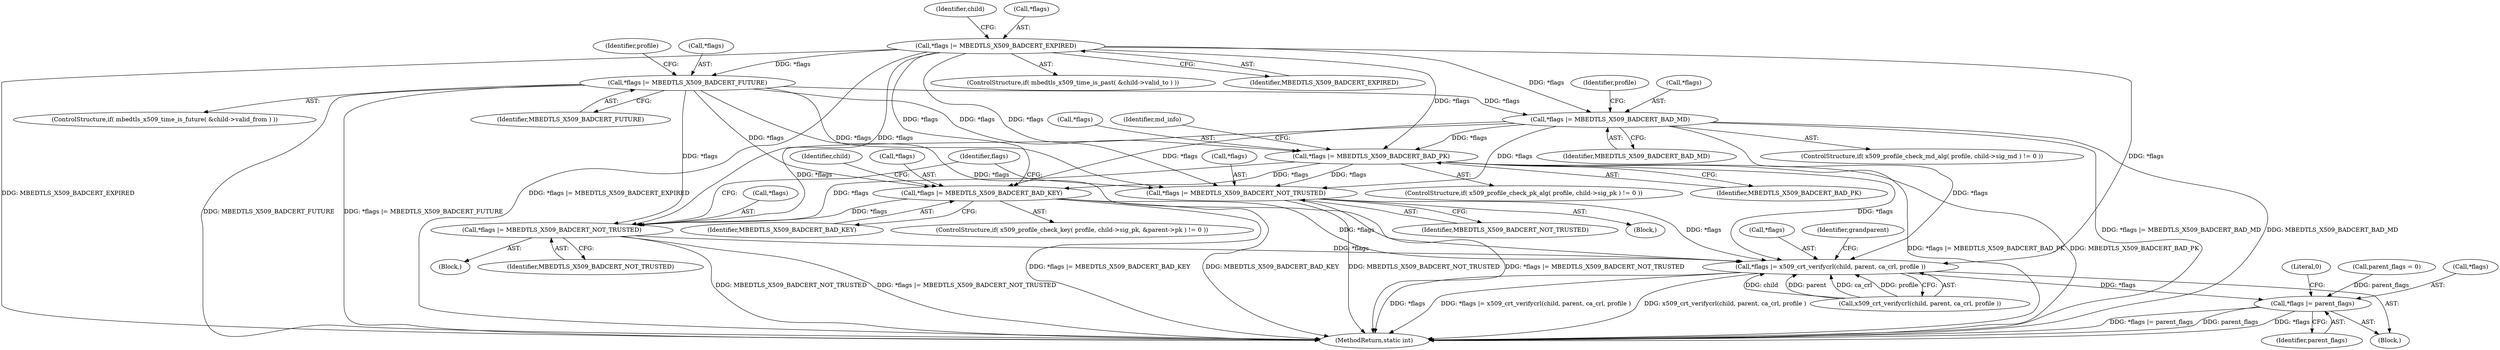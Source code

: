digraph "0_mbedtls_31458a18788b0cf0b722acda9bb2f2fe13a3fb32_1@pointer" {
"1000188" [label="(Call,*flags |= MBEDTLS_X509_BADCERT_BAD_MD)"];
"1000166" [label="(Call,*flags |= MBEDTLS_X509_BADCERT_EXPIRED)"];
"1000176" [label="(Call,*flags |= MBEDTLS_X509_BADCERT_FUTURE)"];
"1000200" [label="(Call,*flags |= MBEDTLS_X509_BADCERT_BAD_PK)"];
"1000215" [label="(Call,*flags |= MBEDTLS_X509_BADCERT_NOT_TRUSTED)"];
"1000285" [label="(Call,*flags |= x509_crt_verifycrl(child, parent, ca_crl, profile ))"];
"1000455" [label="(Call,*flags |= parent_flags)"];
"1000246" [label="(Call,*flags |= MBEDTLS_X509_BADCERT_BAD_KEY)"];
"1000281" [label="(Call,*flags |= MBEDTLS_X509_BADCERT_NOT_TRUSTED)"];
"1000160" [label="(ControlStructure,if( mbedtls_x509_time_is_past( &child->valid_to ) ))"];
"1000195" [label="(Identifier,profile)"];
"1000179" [label="(Identifier,MBEDTLS_X509_BADCERT_FUTURE)"];
"1000216" [label="(Call,*flags)"];
"1000282" [label="(Call,*flags)"];
"1000183" [label="(Identifier,profile)"];
"1000281" [label="(Call,*flags |= MBEDTLS_X509_BADCERT_NOT_TRUSTED)"];
"1000201" [label="(Call,*flags)"];
"1000177" [label="(Call,*flags)"];
"1000218" [label="(Identifier,MBEDTLS_X509_BADCERT_NOT_TRUSTED)"];
"1000234" [label="(ControlStructure,if( x509_profile_check_key( profile, child->sig_pk, &parent->pk ) != 0 ))"];
"1000180" [label="(ControlStructure,if( x509_profile_check_md_alg( profile, child->sig_md ) != 0 ))"];
"1000169" [label="(Identifier,MBEDTLS_X509_BADCERT_EXPIRED)"];
"1000215" [label="(Call,*flags |= MBEDTLS_X509_BADCERT_NOT_TRUSTED)"];
"1000176" [label="(Call,*flags |= MBEDTLS_X509_BADCERT_FUTURE)"];
"1000286" [label="(Call,*flags)"];
"1000205" [label="(Identifier,md_info)"];
"1000455" [label="(Call,*flags |= parent_flags)"];
"1000200" [label="(Call,*flags |= MBEDTLS_X509_BADCERT_BAD_PK)"];
"1000284" [label="(Identifier,MBEDTLS_X509_BADCERT_NOT_TRUSTED)"];
"1000280" [label="(Block,)"];
"1000214" [label="(Block,)"];
"1000174" [label="(Identifier,child)"];
"1000458" [label="(Identifier,parent_flags)"];
"1000188" [label="(Call,*flags |= MBEDTLS_X509_BADCERT_BAD_MD)"];
"1000249" [label="(Identifier,MBEDTLS_X509_BADCERT_BAD_KEY)"];
"1000120" [label="(Block,)"];
"1000456" [label="(Call,*flags)"];
"1000285" [label="(Call,*flags |= x509_crt_verifycrl(child, parent, ca_crl, profile ))"];
"1000460" [label="(Literal,0)"];
"1000203" [label="(Identifier,MBEDTLS_X509_BADCERT_BAD_PK)"];
"1000166" [label="(Call,*flags |= MBEDTLS_X509_BADCERT_EXPIRED)"];
"1000246" [label="(Call,*flags |= MBEDTLS_X509_BADCERT_BAD_KEY)"];
"1000123" [label="(Call,parent_flags = 0)"];
"1000254" [label="(Identifier,child)"];
"1000461" [label="(MethodReturn,static int)"];
"1000189" [label="(Call,*flags)"];
"1000191" [label="(Identifier,MBEDTLS_X509_BADCERT_BAD_MD)"];
"1000170" [label="(ControlStructure,if( mbedtls_x509_time_is_future( &child->valid_from ) ))"];
"1000287" [label="(Identifier,flags)"];
"1000295" [label="(Identifier,grandparent)"];
"1000167" [label="(Call,*flags)"];
"1000192" [label="(ControlStructure,if( x509_profile_check_pk_alg( profile, child->sig_pk ) != 0 ))"];
"1000247" [label="(Call,*flags)"];
"1000288" [label="(Call,x509_crt_verifycrl(child, parent, ca_crl, profile ))"];
"1000188" -> "1000180"  [label="AST: "];
"1000188" -> "1000191"  [label="CFG: "];
"1000189" -> "1000188"  [label="AST: "];
"1000191" -> "1000188"  [label="AST: "];
"1000195" -> "1000188"  [label="CFG: "];
"1000188" -> "1000461"  [label="DDG: *flags |= MBEDTLS_X509_BADCERT_BAD_MD"];
"1000188" -> "1000461"  [label="DDG: MBEDTLS_X509_BADCERT_BAD_MD"];
"1000166" -> "1000188"  [label="DDG: *flags"];
"1000176" -> "1000188"  [label="DDG: *flags"];
"1000188" -> "1000200"  [label="DDG: *flags"];
"1000188" -> "1000215"  [label="DDG: *flags"];
"1000188" -> "1000246"  [label="DDG: *flags"];
"1000188" -> "1000281"  [label="DDG: *flags"];
"1000188" -> "1000285"  [label="DDG: *flags"];
"1000166" -> "1000160"  [label="AST: "];
"1000166" -> "1000169"  [label="CFG: "];
"1000167" -> "1000166"  [label="AST: "];
"1000169" -> "1000166"  [label="AST: "];
"1000174" -> "1000166"  [label="CFG: "];
"1000166" -> "1000461"  [label="DDG: MBEDTLS_X509_BADCERT_EXPIRED"];
"1000166" -> "1000461"  [label="DDG: *flags |= MBEDTLS_X509_BADCERT_EXPIRED"];
"1000166" -> "1000176"  [label="DDG: *flags"];
"1000166" -> "1000200"  [label="DDG: *flags"];
"1000166" -> "1000215"  [label="DDG: *flags"];
"1000166" -> "1000246"  [label="DDG: *flags"];
"1000166" -> "1000281"  [label="DDG: *flags"];
"1000166" -> "1000285"  [label="DDG: *flags"];
"1000176" -> "1000170"  [label="AST: "];
"1000176" -> "1000179"  [label="CFG: "];
"1000177" -> "1000176"  [label="AST: "];
"1000179" -> "1000176"  [label="AST: "];
"1000183" -> "1000176"  [label="CFG: "];
"1000176" -> "1000461"  [label="DDG: MBEDTLS_X509_BADCERT_FUTURE"];
"1000176" -> "1000461"  [label="DDG: *flags |= MBEDTLS_X509_BADCERT_FUTURE"];
"1000176" -> "1000200"  [label="DDG: *flags"];
"1000176" -> "1000215"  [label="DDG: *flags"];
"1000176" -> "1000246"  [label="DDG: *flags"];
"1000176" -> "1000281"  [label="DDG: *flags"];
"1000176" -> "1000285"  [label="DDG: *flags"];
"1000200" -> "1000192"  [label="AST: "];
"1000200" -> "1000203"  [label="CFG: "];
"1000201" -> "1000200"  [label="AST: "];
"1000203" -> "1000200"  [label="AST: "];
"1000205" -> "1000200"  [label="CFG: "];
"1000200" -> "1000461"  [label="DDG: *flags |= MBEDTLS_X509_BADCERT_BAD_PK"];
"1000200" -> "1000461"  [label="DDG: MBEDTLS_X509_BADCERT_BAD_PK"];
"1000200" -> "1000215"  [label="DDG: *flags"];
"1000200" -> "1000246"  [label="DDG: *flags"];
"1000200" -> "1000281"  [label="DDG: *flags"];
"1000200" -> "1000285"  [label="DDG: *flags"];
"1000215" -> "1000214"  [label="AST: "];
"1000215" -> "1000218"  [label="CFG: "];
"1000216" -> "1000215"  [label="AST: "];
"1000218" -> "1000215"  [label="AST: "];
"1000287" -> "1000215"  [label="CFG: "];
"1000215" -> "1000461"  [label="DDG: MBEDTLS_X509_BADCERT_NOT_TRUSTED"];
"1000215" -> "1000461"  [label="DDG: *flags |= MBEDTLS_X509_BADCERT_NOT_TRUSTED"];
"1000215" -> "1000285"  [label="DDG: *flags"];
"1000285" -> "1000120"  [label="AST: "];
"1000285" -> "1000288"  [label="CFG: "];
"1000286" -> "1000285"  [label="AST: "];
"1000288" -> "1000285"  [label="AST: "];
"1000295" -> "1000285"  [label="CFG: "];
"1000285" -> "1000461"  [label="DDG: *flags"];
"1000285" -> "1000461"  [label="DDG: *flags |= x509_crt_verifycrl(child, parent, ca_crl, profile )"];
"1000285" -> "1000461"  [label="DDG: x509_crt_verifycrl(child, parent, ca_crl, profile )"];
"1000281" -> "1000285"  [label="DDG: *flags"];
"1000246" -> "1000285"  [label="DDG: *flags"];
"1000288" -> "1000285"  [label="DDG: child"];
"1000288" -> "1000285"  [label="DDG: parent"];
"1000288" -> "1000285"  [label="DDG: ca_crl"];
"1000288" -> "1000285"  [label="DDG: profile"];
"1000285" -> "1000455"  [label="DDG: *flags"];
"1000455" -> "1000120"  [label="AST: "];
"1000455" -> "1000458"  [label="CFG: "];
"1000456" -> "1000455"  [label="AST: "];
"1000458" -> "1000455"  [label="AST: "];
"1000460" -> "1000455"  [label="CFG: "];
"1000455" -> "1000461"  [label="DDG: *flags |= parent_flags"];
"1000455" -> "1000461"  [label="DDG: parent_flags"];
"1000455" -> "1000461"  [label="DDG: *flags"];
"1000123" -> "1000455"  [label="DDG: parent_flags"];
"1000246" -> "1000234"  [label="AST: "];
"1000246" -> "1000249"  [label="CFG: "];
"1000247" -> "1000246"  [label="AST: "];
"1000249" -> "1000246"  [label="AST: "];
"1000254" -> "1000246"  [label="CFG: "];
"1000246" -> "1000461"  [label="DDG: *flags |= MBEDTLS_X509_BADCERT_BAD_KEY"];
"1000246" -> "1000461"  [label="DDG: MBEDTLS_X509_BADCERT_BAD_KEY"];
"1000246" -> "1000281"  [label="DDG: *flags"];
"1000281" -> "1000280"  [label="AST: "];
"1000281" -> "1000284"  [label="CFG: "];
"1000282" -> "1000281"  [label="AST: "];
"1000284" -> "1000281"  [label="AST: "];
"1000287" -> "1000281"  [label="CFG: "];
"1000281" -> "1000461"  [label="DDG: MBEDTLS_X509_BADCERT_NOT_TRUSTED"];
"1000281" -> "1000461"  [label="DDG: *flags |= MBEDTLS_X509_BADCERT_NOT_TRUSTED"];
}
